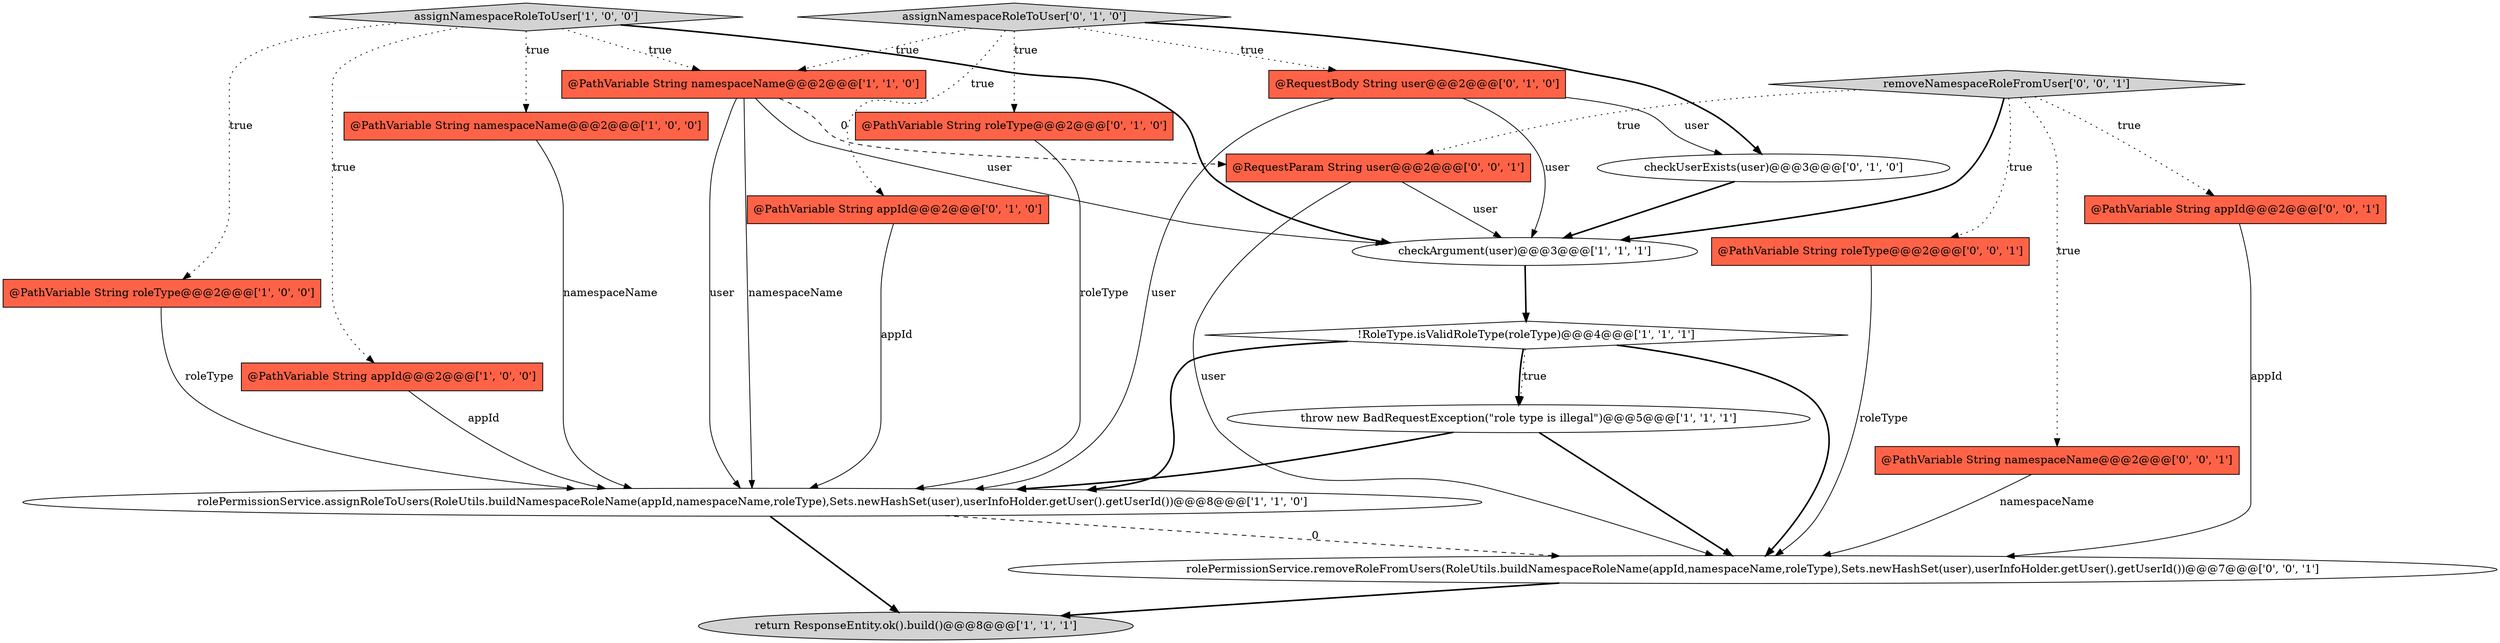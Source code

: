 digraph {
13 [style = filled, label = "@PathVariable String roleType@@@2@@@['0', '1', '0']", fillcolor = tomato, shape = box image = "AAA0AAABBB2BBB"];
11 [style = filled, label = "assignNamespaceRoleToUser['0', '1', '0']", fillcolor = lightgray, shape = diamond image = "AAA0AAABBB2BBB"];
16 [style = filled, label = "@PathVariable String namespaceName@@@2@@@['0', '0', '1']", fillcolor = tomato, shape = box image = "AAA0AAABBB3BBB"];
5 [style = filled, label = "@PathVariable String roleType@@@2@@@['1', '0', '0']", fillcolor = tomato, shape = box image = "AAA0AAABBB1BBB"];
10 [style = filled, label = "@RequestBody String user@@@2@@@['0', '1', '0']", fillcolor = tomato, shape = box image = "AAA0AAABBB2BBB"];
12 [style = filled, label = "@PathVariable String appId@@@2@@@['0', '1', '0']", fillcolor = tomato, shape = box image = "AAA0AAABBB2BBB"];
3 [style = filled, label = "rolePermissionService.assignRoleToUsers(RoleUtils.buildNamespaceRoleName(appId,namespaceName,roleType),Sets.newHashSet(user),userInfoHolder.getUser().getUserId())@@@8@@@['1', '1', '0']", fillcolor = white, shape = ellipse image = "AAA0AAABBB1BBB"];
7 [style = filled, label = "throw new BadRequestException(\"role type is illegal\")@@@5@@@['1', '1', '1']", fillcolor = white, shape = ellipse image = "AAA0AAABBB1BBB"];
8 [style = filled, label = "checkArgument(user)@@@3@@@['1', '1', '1']", fillcolor = white, shape = ellipse image = "AAA0AAABBB1BBB"];
14 [style = filled, label = "checkUserExists(user)@@@3@@@['0', '1', '0']", fillcolor = white, shape = ellipse image = "AAA1AAABBB2BBB"];
2 [style = filled, label = "@PathVariable String appId@@@2@@@['1', '0', '0']", fillcolor = tomato, shape = box image = "AAA0AAABBB1BBB"];
1 [style = filled, label = "!RoleType.isValidRoleType(roleType)@@@4@@@['1', '1', '1']", fillcolor = white, shape = diamond image = "AAA0AAABBB1BBB"];
9 [style = filled, label = "return ResponseEntity.ok().build()@@@8@@@['1', '1', '1']", fillcolor = lightgray, shape = ellipse image = "AAA0AAABBB1BBB"];
4 [style = filled, label = "@PathVariable String namespaceName@@@2@@@['1', '0', '0']", fillcolor = tomato, shape = box image = "AAA0AAABBB1BBB"];
6 [style = filled, label = "@PathVariable String namespaceName@@@2@@@['1', '1', '0']", fillcolor = tomato, shape = box image = "AAA0AAABBB1BBB"];
18 [style = filled, label = "rolePermissionService.removeRoleFromUsers(RoleUtils.buildNamespaceRoleName(appId,namespaceName,roleType),Sets.newHashSet(user),userInfoHolder.getUser().getUserId())@@@7@@@['0', '0', '1']", fillcolor = white, shape = ellipse image = "AAA0AAABBB3BBB"];
20 [style = filled, label = "@RequestParam String user@@@2@@@['0', '0', '1']", fillcolor = tomato, shape = box image = "AAA0AAABBB3BBB"];
0 [style = filled, label = "assignNamespaceRoleToUser['1', '0', '0']", fillcolor = lightgray, shape = diamond image = "AAA0AAABBB1BBB"];
19 [style = filled, label = "@PathVariable String appId@@@2@@@['0', '0', '1']", fillcolor = tomato, shape = box image = "AAA0AAABBB3BBB"];
15 [style = filled, label = "removeNamespaceRoleFromUser['0', '0', '1']", fillcolor = lightgray, shape = diamond image = "AAA0AAABBB3BBB"];
17 [style = filled, label = "@PathVariable String roleType@@@2@@@['0', '0', '1']", fillcolor = tomato, shape = box image = "AAA0AAABBB3BBB"];
5->3 [style = solid, label="roleType"];
0->2 [style = dotted, label="true"];
15->17 [style = dotted, label="true"];
15->19 [style = dotted, label="true"];
0->6 [style = dotted, label="true"];
11->10 [style = dotted, label="true"];
6->20 [style = dashed, label="0"];
11->12 [style = dotted, label="true"];
10->8 [style = solid, label="user"];
2->3 [style = solid, label="appId"];
10->3 [style = solid, label="user"];
7->18 [style = bold, label=""];
6->8 [style = solid, label="user"];
6->3 [style = solid, label="user"];
20->18 [style = solid, label="user"];
16->18 [style = solid, label="namespaceName"];
1->7 [style = dotted, label="true"];
1->18 [style = bold, label=""];
12->3 [style = solid, label="appId"];
0->8 [style = bold, label=""];
11->14 [style = bold, label=""];
4->3 [style = solid, label="namespaceName"];
0->5 [style = dotted, label="true"];
8->1 [style = bold, label=""];
7->3 [style = bold, label=""];
18->9 [style = bold, label=""];
1->3 [style = bold, label=""];
15->20 [style = dotted, label="true"];
3->9 [style = bold, label=""];
11->6 [style = dotted, label="true"];
10->14 [style = solid, label="user"];
14->8 [style = bold, label=""];
3->18 [style = dashed, label="0"];
15->16 [style = dotted, label="true"];
0->4 [style = dotted, label="true"];
1->7 [style = bold, label=""];
19->18 [style = solid, label="appId"];
11->13 [style = dotted, label="true"];
17->18 [style = solid, label="roleType"];
6->3 [style = solid, label="namespaceName"];
15->8 [style = bold, label=""];
20->8 [style = solid, label="user"];
13->3 [style = solid, label="roleType"];
}
